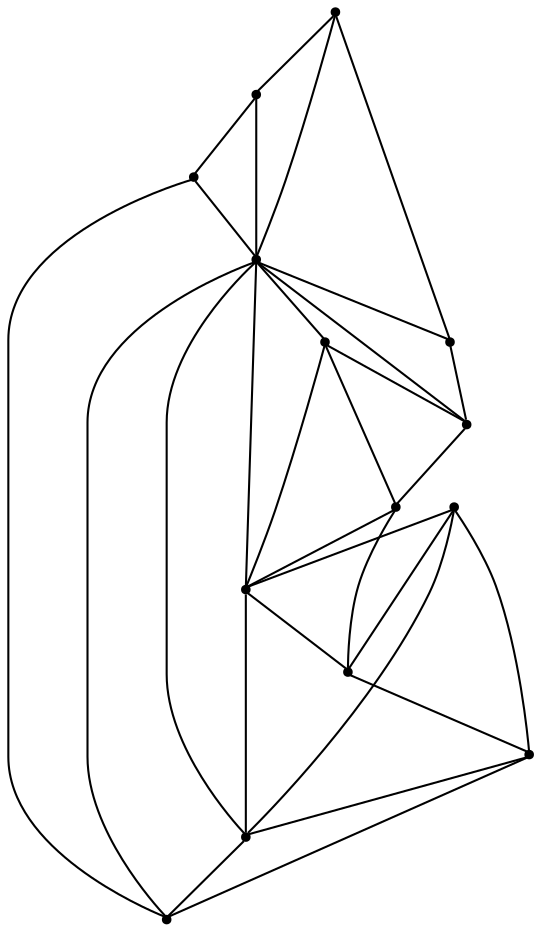 graph {
  node [shape=point,comment="{\"directed\":false,\"doi\":\"10.1007/978-3-642-25878-7_3\",\"figure\":\"7\"}"]

  v0 [pos="1177.8816017784811,832.4464744211438"]
  v1 [pos="1115.7428086045825,1018.4697349430588"]
  v2 [pos="960.6001919186139,863.426235273256"]
  v3 [pos="1115.7428086045825,770.3510960955857"]
  v4 [pos="1053.7395331448067,739.3670112321229"]
  v5 [pos="923.4215377893943,655.0847014446886"]
  v6 [pos="1011.8361642326078,1140.949423073162"]
  v7 [pos="898.5958188273939,801.331111301307"]
  v8 [pos="929.4671645232961,1079.9025221175325"]
  v9 [pos="774.4527798238921,925.3903353424402"]
  v10 [pos="836.5905230894525,770.3510960955857"]
  v11 [pos="650.0479954901664,818.1377803604391"]
  v12 [pos="681.3165087842029,1049.4497501487801"]
  v13 [pos="619.3111494154532,1111.5428074976571"]

  v0 -- v1 [id="-1",pos="1177.8816017784811,832.4464744211438 1115.7428086045825,1018.4697349430588 1115.7428086045825,1018.4697349430588 1115.7428086045825,1018.4697349430588"]
  v13 -- v6 [id="-2",pos="619.3111494154532,1111.5428074976571 1011.8361642326078,1140.949423073162 1011.8361642326078,1140.949423073162 1011.8361642326078,1140.949423073162"]
  v13 -- v8 [id="-3",pos="619.3111494154532,1111.5428074976571 929.4671645232961,1079.9025221175325 929.4671645232961,1079.9025221175325 929.4671645232961,1079.9025221175325"]
  v11 -- v13 [id="-4",pos="650.0479954901664,818.1377803604391 619.3111494154532,1111.5428074976571 619.3111494154532,1111.5428074976571 619.3111494154532,1111.5428074976571"]
  v11 -- v10 [id="-5",pos="650.0479954901664,818.1377803604391 836.5905230894525,770.3510960955857 836.5905230894525,770.3510960955857 836.5905230894525,770.3510960955857"]
  v12 -- v13 [id="-6",pos="681.3165087842029,1049.4497501487801 619.3111494154532,1111.5428074976571 619.3111494154532,1111.5428074976571 619.3111494154532,1111.5428074976571"]
  v12 -- v9 [id="-7",pos="681.3165087842029,1049.4497501487801 774.4527798238921,925.3903353424402 774.4527798238921,925.3903353424402 774.4527798238921,925.3903353424402"]
  v12 -- v11 [id="-8",pos="681.3165087842029,1049.4497501487801 650.0479954901664,818.1377803604391 650.0479954901664,818.1377803604391 650.0479954901664,818.1377803604391"]
  v12 -- v8 [id="-9",pos="681.3165087842029,1049.4497501487801 929.4671645232961,1079.9025221175325 929.4671645232961,1079.9025221175325 929.4671645232961,1079.9025221175325"]
  v9 -- v8 [id="-10",pos="774.4527798238921,925.3903353424402 929.4671645232961,1079.9025221175325 929.4671645232961,1079.9025221175325 929.4671645232961,1079.9025221175325"]
  v9 -- v11 [id="-11",pos="774.4527798238921,925.3903353424402 650.0479954901664,818.1377803604391 650.0479954901664,818.1377803604391 650.0479954901664,818.1377803604391"]
  v10 -- v9 [id="-12",pos="836.5905230894525,770.3510960955857 774.4527798238921,925.3903353424402 774.4527798238921,925.3903353424402 774.4527798238921,925.3903353424402"]
  v7 -- v10 [id="-13",pos="898.5958188273939,801.331111301307 836.5905230894525,770.3510960955857 836.5905230894525,770.3510960955857 836.5905230894525,770.3510960955857"]
  v7 -- v9 [id="-14",pos="898.5958188273939,801.331111301307 774.4527798238921,925.3903353424402 774.4527798238921,925.3903353424402 774.4527798238921,925.3903353424402"]
  v7 -- v5 [id="-15",pos="898.5958188273939,801.331111301307 923.4215377893943,655.0847014446886 923.4215377893943,655.0847014446886 923.4215377893943,655.0847014446886"]
  v5 -- v10 [id="-16",pos="923.4215377893943,655.0847014446886 836.5905230894525,770.3510960955857 836.5905230894525,770.3510960955857 836.5905230894525,770.3510960955857"]
  v8 -- v6 [id="-17",pos="929.4671645232961,1079.9025221175325 1011.8361642326078,1140.949423073162 1011.8361642326078,1140.949423073162 1011.8361642326078,1140.949423073162"]
  v2 -- v9 [id="-18",pos="960.6001919186139,863.426235273256 774.4527798238921,925.3903353424402 774.4527798238921,925.3903353424402 774.4527798238921,925.3903353424402"]
  v2 -- v8 [id="-19",pos="960.6001919186139,863.426235273256 929.4671645232961,1079.9025221175325 929.4671645232961,1079.9025221175325 929.4671645232961,1079.9025221175325"]
  v2 -- v4 [id="-20",pos="960.6001919186139,863.426235273256 1053.7395331448067,739.3670112321229 1053.7395331448067,739.3670112321229 1053.7395331448067,739.3670112321229"]
  v2 -- v5 [id="-21",pos="960.6001919186139,863.426235273256 923.4215377893943,655.0847014446886 923.4215377893943,655.0847014446886 923.4215377893943,655.0847014446886"]
  v2 -- v7 [id="-22",pos="960.6001919186139,863.426235273256 898.5958188273939,801.331111301307 898.5958188273939,801.331111301307 898.5958188273939,801.331111301307"]
  v6 -- v2 [id="-23",pos="1011.8361642326078,1140.949423073162 960.6001919186139,863.426235273256 960.6001919186139,863.426235273256 960.6001919186139,863.426235273256"]
  v6 -- v1 [id="-24",pos="1011.8361642326078,1140.949423073162 1115.7428086045825,1018.4697349430588 1115.7428086045825,1018.4697349430588 1115.7428086045825,1018.4697349430588"]
  v4 -- v5 [id="-25",pos="1053.7395331448067,739.3670112321229 923.4215377893943,655.0847014446886 923.4215377893943,655.0847014446886 923.4215377893943,655.0847014446886"]
  v1 -- v2 [id="-26",pos="1115.7428086045825,1018.4697349430588 960.6001919186139,863.426235273256 960.6001919186139,863.426235273256 960.6001919186139,863.426235273256"]
  v3 -- v0 [id="-27",pos="1115.7428086045825,770.3510960955857 1177.8816017784811,832.4464744211438 1177.8816017784811,832.4464744211438 1177.8816017784811,832.4464744211438"]
  v3 -- v4 [id="-28",pos="1115.7428086045825,770.3510960955857 1053.7395331448067,739.3670112321229 1053.7395331448067,739.3670112321229 1053.7395331448067,739.3670112321229"]
  v3 -- v2 [id="-29",pos="1115.7428086045825,770.3510960955857 960.6001919186139,863.426235273256 960.6001919186139,863.426235273256 960.6001919186139,863.426235273256"]
  v0 -- v2 [id="-30",pos="1177.8816017784811,832.4464744211438 960.6001919186139,863.426235273256 960.6001919186139,863.426235273256 960.6001919186139,863.426235273256"]
}